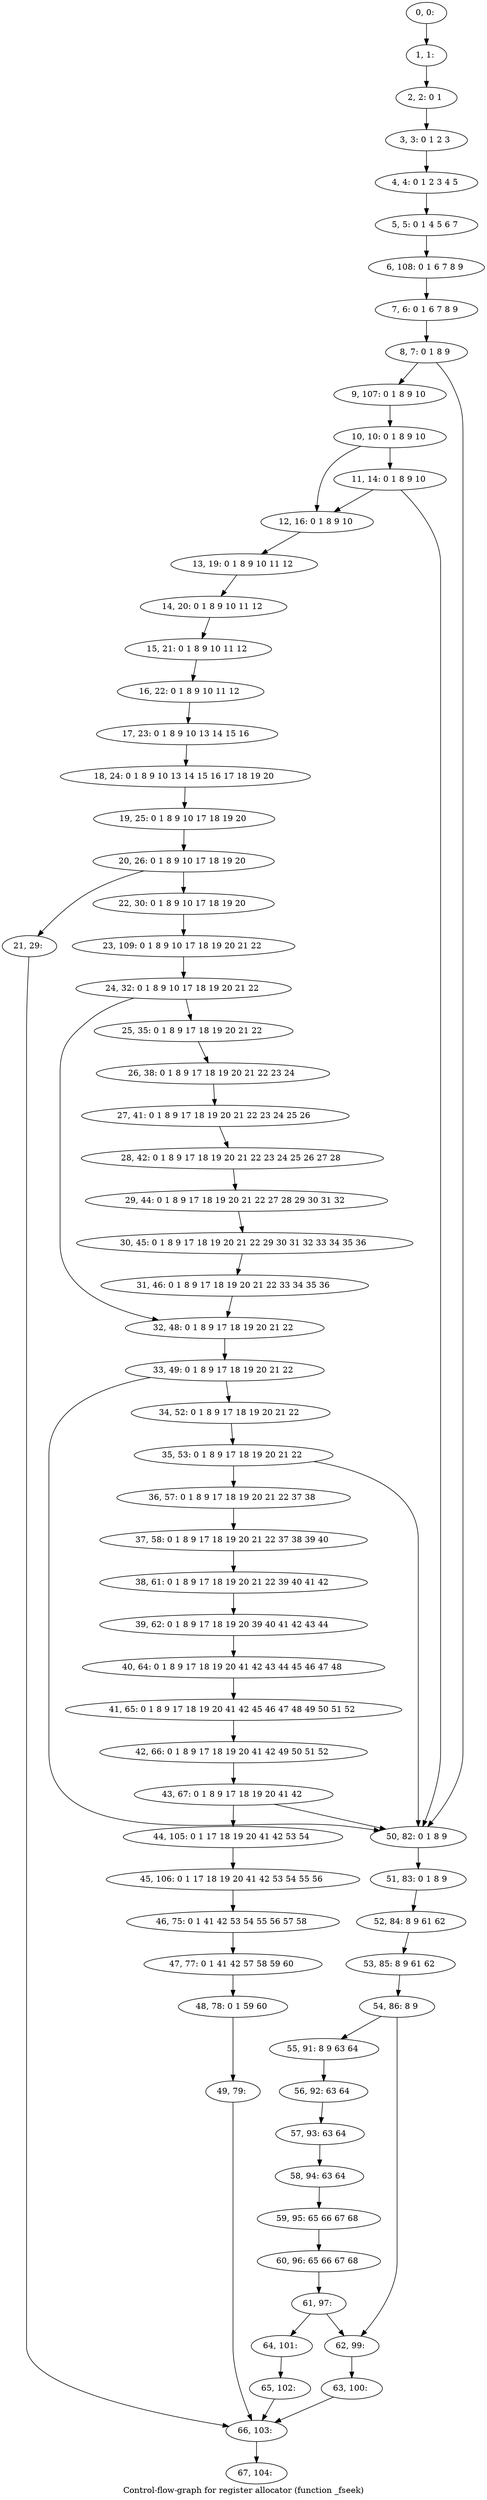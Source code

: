 digraph G {
graph [label="Control-flow-graph for register allocator (function _fseek)"]
0[label="0, 0: "];
1[label="1, 1: "];
2[label="2, 2: 0 1 "];
3[label="3, 3: 0 1 2 3 "];
4[label="4, 4: 0 1 2 3 4 5 "];
5[label="5, 5: 0 1 4 5 6 7 "];
6[label="6, 108: 0 1 6 7 8 9 "];
7[label="7, 6: 0 1 6 7 8 9 "];
8[label="8, 7: 0 1 8 9 "];
9[label="9, 107: 0 1 8 9 10 "];
10[label="10, 10: 0 1 8 9 10 "];
11[label="11, 14: 0 1 8 9 10 "];
12[label="12, 16: 0 1 8 9 10 "];
13[label="13, 19: 0 1 8 9 10 11 12 "];
14[label="14, 20: 0 1 8 9 10 11 12 "];
15[label="15, 21: 0 1 8 9 10 11 12 "];
16[label="16, 22: 0 1 8 9 10 11 12 "];
17[label="17, 23: 0 1 8 9 10 13 14 15 16 "];
18[label="18, 24: 0 1 8 9 10 13 14 15 16 17 18 19 20 "];
19[label="19, 25: 0 1 8 9 10 17 18 19 20 "];
20[label="20, 26: 0 1 8 9 10 17 18 19 20 "];
21[label="21, 29: "];
22[label="22, 30: 0 1 8 9 10 17 18 19 20 "];
23[label="23, 109: 0 1 8 9 10 17 18 19 20 21 22 "];
24[label="24, 32: 0 1 8 9 10 17 18 19 20 21 22 "];
25[label="25, 35: 0 1 8 9 17 18 19 20 21 22 "];
26[label="26, 38: 0 1 8 9 17 18 19 20 21 22 23 24 "];
27[label="27, 41: 0 1 8 9 17 18 19 20 21 22 23 24 25 26 "];
28[label="28, 42: 0 1 8 9 17 18 19 20 21 22 23 24 25 26 27 28 "];
29[label="29, 44: 0 1 8 9 17 18 19 20 21 22 27 28 29 30 31 32 "];
30[label="30, 45: 0 1 8 9 17 18 19 20 21 22 29 30 31 32 33 34 35 36 "];
31[label="31, 46: 0 1 8 9 17 18 19 20 21 22 33 34 35 36 "];
32[label="32, 48: 0 1 8 9 17 18 19 20 21 22 "];
33[label="33, 49: 0 1 8 9 17 18 19 20 21 22 "];
34[label="34, 52: 0 1 8 9 17 18 19 20 21 22 "];
35[label="35, 53: 0 1 8 9 17 18 19 20 21 22 "];
36[label="36, 57: 0 1 8 9 17 18 19 20 21 22 37 38 "];
37[label="37, 58: 0 1 8 9 17 18 19 20 21 22 37 38 39 40 "];
38[label="38, 61: 0 1 8 9 17 18 19 20 21 22 39 40 41 42 "];
39[label="39, 62: 0 1 8 9 17 18 19 20 39 40 41 42 43 44 "];
40[label="40, 64: 0 1 8 9 17 18 19 20 41 42 43 44 45 46 47 48 "];
41[label="41, 65: 0 1 8 9 17 18 19 20 41 42 45 46 47 48 49 50 51 52 "];
42[label="42, 66: 0 1 8 9 17 18 19 20 41 42 49 50 51 52 "];
43[label="43, 67: 0 1 8 9 17 18 19 20 41 42 "];
44[label="44, 105: 0 1 17 18 19 20 41 42 53 54 "];
45[label="45, 106: 0 1 17 18 19 20 41 42 53 54 55 56 "];
46[label="46, 75: 0 1 41 42 53 54 55 56 57 58 "];
47[label="47, 77: 0 1 41 42 57 58 59 60 "];
48[label="48, 78: 0 1 59 60 "];
49[label="49, 79: "];
50[label="50, 82: 0 1 8 9 "];
51[label="51, 83: 0 1 8 9 "];
52[label="52, 84: 8 9 61 62 "];
53[label="53, 85: 8 9 61 62 "];
54[label="54, 86: 8 9 "];
55[label="55, 91: 8 9 63 64 "];
56[label="56, 92: 63 64 "];
57[label="57, 93: 63 64 "];
58[label="58, 94: 63 64 "];
59[label="59, 95: 65 66 67 68 "];
60[label="60, 96: 65 66 67 68 "];
61[label="61, 97: "];
62[label="62, 99: "];
63[label="63, 100: "];
64[label="64, 101: "];
65[label="65, 102: "];
66[label="66, 103: "];
67[label="67, 104: "];
0->1 ;
1->2 ;
2->3 ;
3->4 ;
4->5 ;
5->6 ;
6->7 ;
7->8 ;
8->9 ;
8->50 ;
9->10 ;
10->11 ;
10->12 ;
11->12 ;
11->50 ;
12->13 ;
13->14 ;
14->15 ;
15->16 ;
16->17 ;
17->18 ;
18->19 ;
19->20 ;
20->21 ;
20->22 ;
21->66 ;
22->23 ;
23->24 ;
24->25 ;
24->32 ;
25->26 ;
26->27 ;
27->28 ;
28->29 ;
29->30 ;
30->31 ;
31->32 ;
32->33 ;
33->34 ;
33->50 ;
34->35 ;
35->36 ;
35->50 ;
36->37 ;
37->38 ;
38->39 ;
39->40 ;
40->41 ;
41->42 ;
42->43 ;
43->44 ;
43->50 ;
44->45 ;
45->46 ;
46->47 ;
47->48 ;
48->49 ;
49->66 ;
50->51 ;
51->52 ;
52->53 ;
53->54 ;
54->55 ;
54->62 ;
55->56 ;
56->57 ;
57->58 ;
58->59 ;
59->60 ;
60->61 ;
61->62 ;
61->64 ;
62->63 ;
63->66 ;
64->65 ;
65->66 ;
66->67 ;
}
